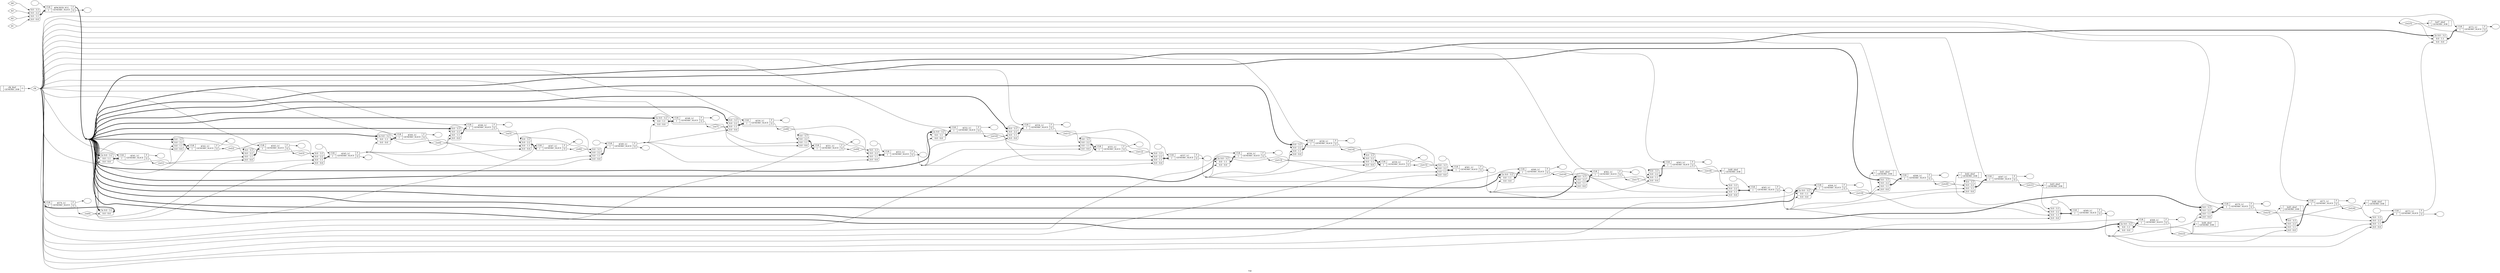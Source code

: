 digraph "top" {
label="top";
rankdir="LR";
remincross=true;
n5 [ shape=diamond, label="ctr[25]", color="black", fontcolor="black" ];
n6 [ shape=diamond, label="ctr[22]", color="black", fontcolor="black" ];
n7 [ shape=diamond, label="ctr[21]", color="black", fontcolor="black" ];
n8 [ shape=diamond, label="ctr[20]", color="black", fontcolor="black" ];
n10 [ shape=diamond, label="ctr[18]", color="black", fontcolor="black" ];
n11 [ shape=diamond, label="ctr[17]", color="black", fontcolor="black" ];
n12 [ shape=diamond, label="ctr[16]", color="black", fontcolor="black" ];
n13 [ shape=diamond, label="ctr[15]", color="black", fontcolor="black" ];
n15 [ shape=diamond, label="ctr[12]", color="black", fontcolor="black" ];
n17 [ shape=diamond, label="ctr[23]", color="black", fontcolor="black" ];
n18 [ shape=diamond, label="ctr[9]", color="black", fontcolor="black" ];
n20 [ shape=diamond, label="ctr[14]", color="black", fontcolor="black" ];
n21 [ shape=diamond, label="ctr[0]", color="black", fontcolor="black" ];
n23 [ shape=diamond, label="ctr[6]", color="black", fontcolor="black" ];
n24 [ shape=diamond, label="ctr[13]", color="black", fontcolor="black" ];
n26 [ shape=diamond, label="ctr[5]", color="black", fontcolor="black" ];
n27 [ shape=diamond, label="ctr[19]", color="black", fontcolor="black" ];
n29 [ shape=diamond, label="ctr[11]", color="black", fontcolor="black" ];
n30 [ shape=diamond, label="ctr[7]", color="black", fontcolor="black" ];
n31 [ shape=diamond, label="clk", color="black", fontcolor="black" ];
n32 [ shape=diamond, label="ctr[1]", color="black", fontcolor="black" ];
n33 [ shape=diamond, label="ctr[24]", color="black", fontcolor="black" ];
n34 [ shape=diamond, label="ctr[2]", color="black", fontcolor="black" ];
n35 [ shape=diamond, label="ctr[3]", color="black", fontcolor="black" ];
n36 [ shape=diamond, label="ctr[10]", color="black", fontcolor="black" ];
n37 [ shape=diamond, label="ctr[8]", color="black", fontcolor="black" ];
n40 [ shape=diamond, label="ctr[4]", color="black", fontcolor="black" ];
v1 [ label="" ];
c45 [ shape=record, label="{{<p41> CLK|<p42> I}|$574_LC\nGENERIC_SLICE|{<p43> F|<p44> Q}}" ];
x0 [ shape=record, style=rounded, label="<s3> 3x 0:0 - 3:1 |<s0> 0:0 - 0:0 " ];
x0:e -> c45:p42:w [arrowhead=odiamond, arrowtail=odiamond, dir=both, color="black", style="setlinewidth(3)", label=""];
v3 [ label="" ];
v4 [ label="" ];
c46 [ shape=record, label="{{<p41> CLK|<p42> I}|$573_LC\nGENERIC_SLICE|{<p43> F|<p44> Q}}" ];
x2 [ shape=record, style=rounded, label="<s3> 0:0 - 3:3 |<s2> 0:0 - 2:2 |<s1> 0:0 - 1:1 |<s0> 0:0 - 0:0 " ];
x2:e -> c46:p42:w [arrowhead=odiamond, arrowtail=odiamond, dir=both, color="black", style="setlinewidth(3)", label=""];
v6 [ label="" ];
c47 [ shape=record, label="{{<p41> CLK|<p42> I}|$572_LC\nGENERIC_SLICE|{<p43> F|<p44> Q}}" ];
x5 [ shape=record, style=rounded, label="<s3> 2x 0:0 - 3:2 |<s1> 0:0 - 1:1 |<s0> 0:0 - 0:0 " ];
x5:e -> c47:p42:w [arrowhead=odiamond, arrowtail=odiamond, dir=both, color="black", style="setlinewidth(3)", label=""];
v8 [ label="" ];
c48 [ shape=record, label="{{<p41> CLK|<p42> I}|$571_LC\nGENERIC_SLICE|{<p43> F|<p44> Q}}" ];
x7 [ shape=record, style=rounded, label="<s3> 0:0 - 3:3 |<s2> 0:0 - 2:2 |<s1> 0:0 - 1:1 |<s0> 0:0 - 0:0 " ];
x7:e -> c48:p42:w [arrowhead=odiamond, arrowtail=odiamond, dir=both, color="black", style="setlinewidth(3)", label=""];
v10 [ label="" ];
c49 [ shape=record, label="{{<p41> CLK|<p42> I}|$562_LC\nGENERIC_SLICE|{<p43> F|<p44> Q}}" ];
x9 [ shape=record, style=rounded, label="<s3> 0:0 - 3:3 |<s2> 0:0 - 2:2 |<s1> 0:0 - 1:1 |<s0> 0:0 - 0:0 " ];
x9:e -> c49:p42:w [arrowhead=odiamond, arrowtail=odiamond, dir=both, color="black", style="setlinewidth(3)", label=""];
v12 [ label="" ];
v13 [ label="" ];
c50 [ shape=record, label="{{<p41> CLK|<p42> I}|$561_LC\nGENERIC_SLICE|{<p43> F|<p44> Q}}" ];
x11 [ shape=record, style=rounded, label="<s3> 0:0 - 3:3 |<s2> 0:0 - 2:2 |<s1> 0:0 - 1:1 |<s0> 0:0 - 0:0 " ];
x11:e -> c50:p42:w [arrowhead=odiamond, arrowtail=odiamond, dir=both, color="black", style="setlinewidth(3)", label=""];
v15 [ label="" ];
c51 [ shape=record, label="{{<p41> CLK|<p42> I}|$560_LC\nGENERIC_SLICE|{<p43> F|<p44> Q}}" ];
x14 [ shape=record, style=rounded, label="<s3> 2x 0:0 - 3:2 |<s1> 0:0 - 1:1 |<s0> 0:0 - 0:0 " ];
x14:e -> c51:p42:w [arrowhead=odiamond, arrowtail=odiamond, dir=both, color="black", style="setlinewidth(3)", label=""];
v17 [ label="" ];
c52 [ shape=record, label="{{<p41> CLK|<p42> I}|$559_LC\nGENERIC_SLICE|{<p43> F|<p44> Q}}" ];
x16 [ shape=record, style=rounded, label="<s3> 0:0 - 3:3 |<s2> 0:0 - 2:2 |<s1> 0:0 - 1:1 |<s0> 0:0 - 0:0 " ];
x16:e -> c52:p42:w [arrowhead=odiamond, arrowtail=odiamond, dir=both, color="black", style="setlinewidth(3)", label=""];
v19 [ label="" ];
c53 [ shape=record, label="{{<p41> CLK|<p42> I}|$558_LC\nGENERIC_SLICE|{<p43> F|<p44> Q}}" ];
x18 [ shape=record, style=rounded, label="<s3> 0:0 - 3:3 |<s2> 0:0 - 2:2 |<s1> 0:0 - 1:1 |<s0> 0:0 - 0:0 " ];
x18:e -> c53:p42:w [arrowhead=odiamond, arrowtail=odiamond, dir=both, color="black", style="setlinewidth(3)", label=""];
v21 [ label="" ];
c54 [ shape=record, label="{{<p41> CLK|<p42> I}|$556_LC\nGENERIC_SLICE|{<p43> F|<p44> Q}}" ];
x20 [ shape=record, style=rounded, label="<s3> 2x 0:0 - 3:2 |<s1> 0:0 - 1:1 |<s0> 0:0 - 0:0 " ];
x20:e -> c54:p42:w [arrowhead=odiamond, arrowtail=odiamond, dir=both, color="black", style="setlinewidth(3)", label=""];
v23 [ label="" ];
c55 [ shape=record, label="{{<p41> CLK|<p42> I}|$555_LC\nGENERIC_SLICE|{<p43> F|<p44> Q}}" ];
x22 [ shape=record, style=rounded, label="<s3> 0:0 - 3:3 |<s2> 0:0 - 2:2 |<s1> 0:0 - 1:1 |<s0> 0:0 - 0:0 " ];
x22:e -> c55:p42:w [arrowhead=odiamond, arrowtail=odiamond, dir=both, color="black", style="setlinewidth(3)", label=""];
v25 [ label="" ];
c56 [ shape=record, label="{{<p41> CLK|<p42> I}|$554_LC\nGENERIC_SLICE|{<p43> F|<p44> Q}}" ];
x24 [ shape=record, style=rounded, label="<s3> 0:0 - 3:3 |<s2> 0:0 - 2:2 |<s1> 0:0 - 1:1 |<s0> 0:0 - 0:0 " ];
x24:e -> c56:p42:w [arrowhead=odiamond, arrowtail=odiamond, dir=both, color="black", style="setlinewidth(3)", label=""];
v27 [ label="" ];
v28 [ label="" ];
c57 [ shape=record, label="{{<p41> CLK|<p42> I}|$553_LC\nGENERIC_SLICE|{<p43> F|<p44> Q}}" ];
x26 [ shape=record, style=rounded, label="<s3> 0:0 - 3:3 |<s2> 0:0 - 2:2 |<s1> 0:0 - 1:1 |<s0> 0:0 - 0:0 " ];
x26:e -> c57:p42:w [arrowhead=odiamond, arrowtail=odiamond, dir=both, color="black", style="setlinewidth(3)", label=""];
v30 [ label="" ];
c58 [ shape=record, label="{{<p41> CLK|<p42> I}|$552_LC\nGENERIC_SLICE|{<p43> F|<p44> Q}}" ];
x29 [ shape=record, style=rounded, label="<s3> 2x 0:0 - 3:2 |<s1> 0:0 - 1:1 |<s0> 0:0 - 0:0 " ];
x29:e -> c58:p42:w [arrowhead=odiamond, arrowtail=odiamond, dir=both, color="black", style="setlinewidth(3)", label=""];
v32 [ label="" ];
c59 [ shape=record, label="{{<p41> CLK|<p42> I}|$551_LC\nGENERIC_SLICE|{<p43> F|<p44> Q}}" ];
x31 [ shape=record, style=rounded, label="<s3> 0:0 - 3:3 |<s2> 0:0 - 2:2 |<s1> 0:0 - 1:1 |<s0> 0:0 - 0:0 " ];
x31:e -> c59:p42:w [arrowhead=odiamond, arrowtail=odiamond, dir=both, color="black", style="setlinewidth(3)", label=""];
v34 [ label="" ];
c60 [ shape=record, label="{{<p41> CLK|<p42> I}|$550_LC\nGENERIC_SLICE|{<p43> F|<p44> Q}}" ];
x33 [ shape=record, style=rounded, label="<s3> 0:0 - 3:3 |<s2> 0:0 - 2:2 |<s1> 0:0 - 1:1 |<s0> 0:0 - 0:0 " ];
x33:e -> c60:p42:w [arrowhead=odiamond, arrowtail=odiamond, dir=both, color="black", style="setlinewidth(3)", label=""];
v36 [ label="" ];
v37 [ label="" ];
c61 [ shape=record, label="{{<p41> CLK|<p42> I}|$549_LC\nGENERIC_SLICE|{<p43> F|<p44> Q}}" ];
x35 [ shape=record, style=rounded, label="<s3> 0:0 - 3:3 |<s2> 0:0 - 2:2 |<s1> 0:0 - 1:1 |<s0> 0:0 - 0:0 " ];
x35:e -> c61:p42:w [arrowhead=odiamond, arrowtail=odiamond, dir=both, color="black", style="setlinewidth(3)", label=""];
v39 [ label="" ];
c62 [ shape=record, label="{{<p41> CLK|<p42> I}|$548_LC\nGENERIC_SLICE|{<p43> F|<p44> Q}}" ];
x38 [ shape=record, style=rounded, label="<s3> 2x 0:0 - 3:2 |<s1> 0:0 - 1:1 |<s0> 0:0 - 0:0 " ];
x38:e -> c62:p42:w [arrowhead=odiamond, arrowtail=odiamond, dir=both, color="black", style="setlinewidth(3)", label=""];
v41 [ label="" ];
c63 [ shape=record, label="{{<p41> CLK|<p42> I}|$547_LC\nGENERIC_SLICE|{<p43> F|<p44> Q}}" ];
x40 [ shape=record, style=rounded, label="<s3> 0:0 - 3:3 |<s2> 0:0 - 2:2 |<s1> 0:0 - 1:1 |<s0> 0:0 - 0:0 " ];
x40:e -> c63:p42:w [arrowhead=odiamond, arrowtail=odiamond, dir=both, color="black", style="setlinewidth(3)", label=""];
v43 [ label="" ];
c64 [ shape=record, label="{{<p41> CLK|<p42> I}|$546_LC\nGENERIC_SLICE|{<p43> F|<p44> Q}}" ];
x42 [ shape=record, style=rounded, label="<s3> 0:0 - 3:3 |<s2> 0:0 - 2:2 |<s1> 0:0 - 1:1 |<s0> 0:0 - 0:0 " ];
x42:e -> c64:p42:w [arrowhead=odiamond, arrowtail=odiamond, dir=both, color="black", style="setlinewidth(3)", label=""];
v45 [ label="" ];
v46 [ label="" ];
c65 [ shape=record, label="{{<p41> CLK|<p42> I}|$545_LC\nGENERIC_SLICE|{<p43> F|<p44> Q}}" ];
x44 [ shape=record, style=rounded, label="<s3> 0:0 - 3:3 |<s2> 0:0 - 2:2 |<s1> 0:0 - 1:1 |<s0> 0:0 - 0:0 " ];
x44:e -> c65:p42:w [arrowhead=odiamond, arrowtail=odiamond, dir=both, color="black", style="setlinewidth(3)", label=""];
v48 [ label="" ];
c66 [ shape=record, label="{{<p41> CLK|<p42> I}|$544_LC\nGENERIC_SLICE|{<p43> F|<p44> Q}}" ];
x47 [ shape=record, style=rounded, label="<s3> 2x 0:0 - 3:2 |<s1> 0:0 - 1:1 |<s0> 0:0 - 0:0 " ];
x47:e -> c66:p42:w [arrowhead=odiamond, arrowtail=odiamond, dir=both, color="black", style="setlinewidth(3)", label=""];
v50 [ label="" ];
c67 [ shape=record, label="{{<p41> CLK|<p42> I}|$543_LC\nGENERIC_SLICE|{<p43> F|<p44> Q}}" ];
x49 [ shape=record, style=rounded, label="<s3> 0:0 - 3:3 |<s2> 0:0 - 2:2 |<s1> 0:0 - 1:1 |<s0> 0:0 - 0:0 " ];
x49:e -> c67:p42:w [arrowhead=odiamond, arrowtail=odiamond, dir=both, color="black", style="setlinewidth(3)", label=""];
v52 [ label="" ];
c68 [ shape=record, label="{{<p41> CLK|<p42> I}|$542_LC\nGENERIC_SLICE|{<p43> F|<p44> Q}}" ];
x51 [ shape=record, style=rounded, label="<s3> 0:0 - 3:3 |<s2> 0:0 - 2:2 |<s1> 0:0 - 1:1 |<s0> 0:0 - 0:0 " ];
x51:e -> c68:p42:w [arrowhead=odiamond, arrowtail=odiamond, dir=both, color="black", style="setlinewidth(3)", label=""];
v54 [ label="" ];
c69 [ shape=record, label="{{<p41> CLK|<p42> I}|$541_LC\nGENERIC_SLICE|{<p43> F|<p44> Q}}" ];
x53 [ shape=record, style=rounded, label="<s3> 2x 0:0 - 3:2 |<s1> 0:0 - 1:1 |<s0> 0:0 - 0:0 " ];
x53:e -> c69:p42:w [arrowhead=odiamond, arrowtail=odiamond, dir=both, color="black", style="setlinewidth(3)", label=""];
v56 [ label="" ];
c70 [ shape=record, label="{{<p41> CLK|<p42> I}|$570_LC\nGENERIC_SLICE|{<p43> F|<p44> Q}}" ];
x55 [ shape=record, style=rounded, label="<s3> 0:0 - 3:3 |<s2> 0:0 - 2:2 |<s1> 0:0 - 1:1 |<s0> 0:0 - 0:0 " ];
x55:e -> c70:p42:w [arrowhead=odiamond, arrowtail=odiamond, dir=both, color="black", style="setlinewidth(3)", label=""];
c71 [ shape=record, label="{{<p42> I}|led7_obuf\nGENERIC_IOB|{}}" ];
v58 [ label="" ];
c72 [ shape=record, label="{{<p41> CLK|<p42> I}|$568_LC\nGENERIC_SLICE|{<p43> F|<p44> Q}}" ];
x57 [ shape=record, style=rounded, label="<s3> 2x 0:0 - 3:2 |<s1> 0:0 - 1:1 |<s0> 0:0 - 0:0 " ];
x57:e -> c72:p42:w [arrowhead=odiamond, arrowtail=odiamond, dir=both, color="black", style="setlinewidth(3)", label=""];
c73 [ shape=record, label="{{<p42> I}|led5_obuf\nGENERIC_IOB|{}}" ];
v60 [ label="" ];
c74 [ shape=record, label="{{<p41> CLK|<p42> I}|$566_LC\nGENERIC_SLICE|{<p43> F|<p44> Q}}" ];
x59 [ shape=record, style=rounded, label="<s3> 0:0 - 3:3 |<s2> 0:0 - 2:2 |<s1> 0:0 - 1:1 |<s0> 0:0 - 0:0 " ];
x59:e -> c74:p42:w [arrowhead=odiamond, arrowtail=odiamond, dir=both, color="black", style="setlinewidth(3)", label=""];
c75 [ shape=record, label="{{<p42> I}|led3_obuf\nGENERIC_IOB|{}}" ];
v62 [ label="" ];
c76 [ shape=record, label="{{<p41> CLK|<p42> I}|$563_LC\nGENERIC_SLICE|{<p43> F|<p44> Q}}" ];
x61 [ shape=record, style=rounded, label="<s3> 0:0 - 3:3 |<s2> 0:0 - 2:2 |<s1> 0:0 - 1:1 |<s0> 0:0 - 0:0 " ];
x61:e -> c76:p42:w [arrowhead=odiamond, arrowtail=odiamond, dir=both, color="black", style="setlinewidth(3)", label=""];
c77 [ shape=record, label="{{<p42> I}|led0_obuf\nGENERIC_IOB|{}}" ];
v64 [ label="" ];
v65 [ label="" ];
c78 [ shape=record, label="{{<p41> CLK|<p42> I}|$557_LC\nGENERIC_SLICE|{<p43> F|<p44> Q}}" ];
x63 [ shape=record, style=rounded, label="<s3> 0:0 - 3:3 |<s2> 0:0 - 2:2 |<s1> 0:0 - 1:1 |<s0> 0:0 - 0:0 " ];
x63:e -> c78:p42:w [arrowhead=odiamond, arrowtail=odiamond, dir=both, color="black", style="setlinewidth(3)", label=""];
c80 [ shape=record, label="{{}|clk_ibuf\nGENERIC_IOB|{<p79> O}}" ];
v67 [ label="" ];
c81 [ shape=record, label="{{<p41> CLK|<p42> I}|$567_LC\nGENERIC_SLICE|{<p43> F|<p44> Q}}" ];
x66 [ shape=record, style=rounded, label="<s3> 0:0 - 3:3 |<s2> 0:0 - 2:2 |<s1> 0:0 - 1:1 |<s0> 0:0 - 0:0 " ];
x66:e -> c81:p42:w [arrowhead=odiamond, arrowtail=odiamond, dir=both, color="black", style="setlinewidth(3)", label=""];
c82 [ shape=record, label="{{<p42> I}|led4_obuf\nGENERIC_IOB|{}}" ];
v69 [ label="" ];
v70 [ label="" ];
c83 [ shape=record, label="{{<p41> CLK|<p42> I}|$565_LC\nGENERIC_SLICE|{<p43> F|<p44> Q}}" ];
x68 [ shape=record, style=rounded, label="<s3> 0:0 - 3:3 |<s2> 0:0 - 2:2 |<s1> 0:0 - 1:1 |<s0> 0:0 - 0:0 " ];
x68:e -> c83:p42:w [arrowhead=odiamond, arrowtail=odiamond, dir=both, color="black", style="setlinewidth(3)", label=""];
c84 [ shape=record, label="{{<p42> I}|led2_obuf\nGENERIC_IOB|{}}" ];
v72 [ label="" ];
v73 [ label="" ];
c85 [ shape=record, label="{{<p41> CLK|<p42> I}|$PACKER_VCC\nGENERIC_SLICE|{<p43> F|<p44> Q}}" ];
x71 [ shape=record, style=rounded, label="<s3> 0:0 - 3:3 |<s2> 0:0 - 2:2 |<s1> 0:0 - 1:1 |<s0> 0:0 - 0:0 " ];
x71:e -> c85:p42:w [arrowhead=odiamond, arrowtail=odiamond, dir=both, color="black", style="setlinewidth(3)", label=""];
v75 [ label="" ];
v76 [ label="" ];
c86 [ shape=record, label="{{<p41> CLK|<p42> I}|$569_LC\nGENERIC_SLICE|{<p43> F|<p44> Q}}" ];
x74 [ shape=record, style=rounded, label="<s3> 0:0 - 3:3 |<s2> 0:0 - 2:2 |<s1> 0:0 - 1:1 |<s0> 0:0 - 0:0 " ];
x74:e -> c86:p42:w [arrowhead=odiamond, arrowtail=odiamond, dir=both, color="black", style="setlinewidth(3)", label=""];
c87 [ shape=record, label="{{<p42> I}|led6_obuf\nGENERIC_IOB|{}}" ];
v78 [ label="" ];
c88 [ shape=record, label="{{<p41> CLK|<p42> I}|$564_LC\nGENERIC_SLICE|{<p43> F|<p44> Q}}" ];
x77 [ shape=record, style=rounded, label="<s3> 2x 0:0 - 3:2 |<s1> 0:0 - 1:1 |<s0> 0:0 - 0:0 " ];
x77:e -> c88:p42:w [arrowhead=odiamond, arrowtail=odiamond, dir=both, color="black", style="setlinewidth(3)", label=""];
c89 [ shape=record, label="{{<p42> I}|led1_obuf\nGENERIC_IOB|{}}" ];
n1 [ shape=diamond, label="$4" ];
n1:e -> x71:s3:w [color="black", label=""];
c76:p44:e -> n10:w [color="black", label=""];
n10:e -> c77:p42:w [color="black", label=""];
n10:e -> x61:s3:w [color="black", label=""];
n10:e -> x68:s3:w [color="black", label=""];
c49:p44:e -> n11:w [color="black", label=""];
n11:e -> x61:s2:w [color="black", label=""];
n11:e -> x68:s2:w [color="black", label=""];
n11:e -> x9:s2:w [color="black", label=""];
c51:p44:e -> n12:w [color="black", label=""];
n12:e -> x14:s1:w [color="black", label=""];
n12:e -> x61:s1:w [color="black", label=""];
n12:e -> x68:s1:w [color="black", label=""];
n12:e -> x9:s1:w [color="black", label=""];
c52:p44:e -> n13:w [color="black", label=""];
n13:e -> x11:s3:w [color="black", label=""];
n13:e -> x16:s3:w [color="black", label=""];
n14 [ shape=point ];
c78:p43:e -> n14:w [color="black", label=""];
n14:e -> x11:s0:w [color="black", label=""];
n14:e -> x16:s0:w [color="black", label=""];
n14:e -> x18:s0:w [color="black", label=""];
n14:e -> x20:s0:w [color="black", label=""];
c55:p44:e -> n15:w [color="black", label=""];
n15:e -> x22:s3:w [color="black", label=""];
n15:e -> x63:s3:w [color="black", label=""];
n16 [ shape=point ];
c57:p43:e -> n16:w [color="black", label=""];
n16:e -> x22:s0:w [color="black", label=""];
n16:e -> x24:s0:w [color="black", label=""];
n16:e -> x29:s0:w [color="black", label=""];
n16:e -> x63:s0:w [color="black", label=""];
c70:p44:e -> n17:w [color="black", label=""];
n17:e -> c73:p42:w [color="black", label=""];
n17:e -> x2:s2:w [color="black", label=""];
n17:e -> x55:s2:w [color="black", label=""];
n17:e -> x7:s2:w [color="black", label=""];
c59:p44:e -> n18:w [color="black", label=""];
n18:e -> x26:s3:w [color="black", label=""];
n18:e -> x31:s3:w [color="black", label=""];
n19 [ shape=point ];
c86:p43:e -> n19:w [color="black", label=""];
n19:e -> x2:s0:w [color="black", label=""];
n19:e -> x55:s0:w [color="black", label=""];
n19:e -> x57:s0:w [color="black", label=""];
n19:e -> x7:s0:w [color="black", label=""];
n2 [ shape=diamond, label="$3" ];
n2:e -> x71:s2:w [color="black", label=""];
c53:p44:e -> n20:w [color="black", label=""];
n20:e -> x11:s2:w [color="black", label=""];
n20:e -> x16:s2:w [color="black", label=""];
n20:e -> x18:s2:w [color="black", label=""];
c45:p44:e -> n21:w [color="black", label=""];
n21:e -> x0:s0:w [color="black", label=""];
n21:e -> x44:s0:w [color="black", label=""];
n21:e -> x49:s0:w [color="black", label=""];
n21:e -> x51:s0:w [color="black", label=""];
n21:e -> x53:s0:w [color="black", label=""];
n22 [ shape=point ];
c61:p43:e -> n22:w [color="black", label=""];
n22:e -> x26:s0:w [color="black", label=""];
n22:e -> x31:s0:w [color="black", label=""];
n22:e -> x33:s0:w [color="black", label=""];
n22:e -> x38:s0:w [color="black", label=""];
c63:p44:e -> n23:w [color="black", label=""];
n23:e -> x35:s3:w [color="black", label=""];
n23:e -> x40:s3:w [color="black", label=""];
c54:p44:e -> n24:w [color="black", label=""];
n24:e -> x11:s1:w [color="black", label=""];
n24:e -> x16:s1:w [color="black", label=""];
n24:e -> x18:s1:w [color="black", label=""];
n24:e -> x20:s1:w [color="black", label=""];
n25 [ shape=point ];
c85:p43:e -> n25:w [color="black", style="setlinewidth(3)", label=""];
n25:e -> x0:s3:w [color="black", style="setlinewidth(3)", label=""];
n25:e -> x14:s3:w [color="black", style="setlinewidth(3)", label=""];
n25:e -> x18:s3:w [color="black", style="setlinewidth(3)", label=""];
n25:e -> x20:s3:w [color="black", style="setlinewidth(3)", label=""];
n25:e -> x24:s3:w [color="black", style="setlinewidth(3)", label=""];
n25:e -> x29:s3:w [color="black", style="setlinewidth(3)", label=""];
n25:e -> x33:s3:w [color="black", style="setlinewidth(3)", label=""];
n25:e -> x38:s3:w [color="black", style="setlinewidth(3)", label=""];
n25:e -> x42:s3:w [color="black", style="setlinewidth(3)", label=""];
n25:e -> x47:s3:w [color="black", style="setlinewidth(3)", label=""];
n25:e -> x51:s3:w [color="black", style="setlinewidth(3)", label=""];
n25:e -> x53:s3:w [color="black", style="setlinewidth(3)", label=""];
n25:e -> x55:s3:w [color="black", style="setlinewidth(3)", label=""];
n25:e -> x57:s3:w [color="black", style="setlinewidth(3)", label=""];
n25:e -> x59:s3:w [color="black", style="setlinewidth(3)", label=""];
n25:e -> x5:s3:w [color="black", style="setlinewidth(3)", label=""];
n25:e -> x77:s3:w [color="black", style="setlinewidth(3)", label=""];
n25:e -> x9:s3:w [color="black", style="setlinewidth(3)", label=""];
c64:p44:e -> n26:w [color="black", label=""];
n26:e -> x35:s2:w [color="black", label=""];
n26:e -> x40:s2:w [color="black", label=""];
n26:e -> x42:s2:w [color="black", label=""];
c88:p44:e -> n27:w [color="black", label=""];
n27:e -> c89:p42:w [color="black", label=""];
n27:e -> x59:s1:w [color="black", label=""];
n27:e -> x66:s1:w [color="black", label=""];
n27:e -> x74:s1:w [color="black", label=""];
n27:e -> x77:s1:w [color="black", label=""];
c46:p43:e -> x5:s0:w [color="black", label=""];
c56:p44:e -> n29:w [color="black", label=""];
n29:e -> x22:s2:w [color="black", label=""];
n29:e -> x24:s2:w [color="black", label=""];
n29:e -> x63:s2:w [color="black", label=""];
n3 [ shape=diamond, label="$2" ];
n3:e -> x71:s1:w [color="black", label=""];
c62:p44:e -> n30:w [color="black", label=""];
n30:e -> x26:s1:w [color="black", label=""];
n30:e -> x31:s1:w [color="black", label=""];
n30:e -> x33:s1:w [color="black", label=""];
n30:e -> x38:s1:w [color="black", label=""];
c80:p79:e -> n31:w [color="black", label=""];
n31:e -> c45:p41:w [color="black", label=""];
n31:e -> c47:p41:w [color="black", label=""];
n31:e -> c48:p41:w [color="black", label=""];
n31:e -> c49:p41:w [color="black", label=""];
n31:e -> c51:p41:w [color="black", label=""];
n31:e -> c52:p41:w [color="black", label=""];
n31:e -> c53:p41:w [color="black", label=""];
n31:e -> c54:p41:w [color="black", label=""];
n31:e -> c55:p41:w [color="black", label=""];
n31:e -> c56:p41:w [color="black", label=""];
n31:e -> c58:p41:w [color="black", label=""];
n31:e -> c59:p41:w [color="black", label=""];
n31:e -> c60:p41:w [color="black", label=""];
n31:e -> c62:p41:w [color="black", label=""];
n31:e -> c63:p41:w [color="black", label=""];
n31:e -> c64:p41:w [color="black", label=""];
n31:e -> c66:p41:w [color="black", label=""];
n31:e -> c67:p41:w [color="black", label=""];
n31:e -> c68:p41:w [color="black", label=""];
n31:e -> c69:p41:w [color="black", label=""];
n31:e -> c70:p41:w [color="black", label=""];
n31:e -> c72:p41:w [color="black", label=""];
n31:e -> c74:p41:w [color="black", label=""];
n31:e -> c76:p41:w [color="black", label=""];
n31:e -> c81:p41:w [color="black", label=""];
n31:e -> c88:p41:w [color="black", label=""];
c69:p44:e -> n32:w [color="black", label=""];
n32:e -> x44:s1:w [color="black", label=""];
n32:e -> x49:s1:w [color="black", label=""];
n32:e -> x51:s1:w [color="black", label=""];
n32:e -> x53:s1:w [color="black", label=""];
c48:p44:e -> n33:w [color="black", label=""];
n33:e -> c87:p42:w [color="black", label=""];
n33:e -> x2:s3:w [color="black", label=""];
n33:e -> x7:s3:w [color="black", label=""];
c68:p44:e -> n34:w [color="black", label=""];
n34:e -> x44:s2:w [color="black", label=""];
n34:e -> x49:s2:w [color="black", label=""];
n34:e -> x51:s2:w [color="black", label=""];
c67:p44:e -> n35:w [color="black", label=""];
n35:e -> x44:s3:w [color="black", label=""];
n35:e -> x49:s3:w [color="black", label=""];
c58:p44:e -> n36:w [color="black", label=""];
n36:e -> x22:s1:w [color="black", label=""];
n36:e -> x24:s1:w [color="black", label=""];
n36:e -> x29:s1:w [color="black", label=""];
n36:e -> x63:s1:w [color="black", label=""];
c60:p44:e -> n37:w [color="black", label=""];
n37:e -> x26:s2:w [color="black", label=""];
n37:e -> x31:s2:w [color="black", label=""];
n37:e -> x33:s2:w [color="black", label=""];
n38 [ shape=point ];
c50:p43:e -> n38:w [color="black", label=""];
n38:e -> x14:s0:w [color="black", label=""];
n38:e -> x61:s0:w [color="black", label=""];
n38:e -> x68:s0:w [color="black", label=""];
n38:e -> x9:s0:w [color="black", label=""];
n39 [ shape=point ];
c65:p43:e -> n39:w [color="black", label=""];
n39:e -> x35:s0:w [color="black", label=""];
n39:e -> x40:s0:w [color="black", label=""];
n39:e -> x42:s0:w [color="black", label=""];
n39:e -> x47:s0:w [color="black", label=""];
n4 [ shape=diamond, label="$1" ];
n4:e -> x71:s0:w [color="black", label=""];
c66:p44:e -> n40:w [color="black", label=""];
n40:e -> x35:s1:w [color="black", label=""];
n40:e -> x40:s1:w [color="black", label=""];
n40:e -> x42:s1:w [color="black", label=""];
n40:e -> x47:s1:w [color="black", label=""];
c47:p44:e -> n5:w [color="black", label=""];
n5:e -> c71:p42:w [color="black", label=""];
n5:e -> x5:s1:w [color="black", label=""];
c72:p44:e -> n6:w [color="black", label=""];
n6:e -> c82:p42:w [color="black", label=""];
n6:e -> x2:s1:w [color="black", label=""];
n6:e -> x55:s1:w [color="black", label=""];
n6:e -> x57:s1:w [color="black", label=""];
n6:e -> x7:s1:w [color="black", label=""];
c81:p44:e -> n7:w [color="black", label=""];
n7:e -> c75:p42:w [color="black", label=""];
n7:e -> x66:s3:w [color="black", label=""];
n7:e -> x74:s3:w [color="black", label=""];
c74:p44:e -> n8:w [color="black", label=""];
n8:e -> c84:p42:w [color="black", label=""];
n8:e -> x59:s2:w [color="black", label=""];
n8:e -> x66:s2:w [color="black", label=""];
n8:e -> x74:s2:w [color="black", label=""];
n9 [ shape=point ];
c83:p43:e -> n9:w [color="black", label=""];
n9:e -> x59:s0:w [color="black", label=""];
n9:e -> x66:s0:w [color="black", label=""];
n9:e -> x74:s0:w [color="black", label=""];
n9:e -> x77:s0:w [color="black", label=""];
c45:p43:e -> v1:w [color="black", label=""];
c49:p43:e -> v10:w [color="black", label=""];
v12:e -> c50:p41:w [color="black", label=""];
c50:p44:e -> v13:w [color="black", label=""];
c51:p43:e -> v15:w [color="black", label=""];
c52:p43:e -> v17:w [color="black", label=""];
c53:p43:e -> v19:w [color="black", label=""];
c54:p43:e -> v21:w [color="black", label=""];
c55:p43:e -> v23:w [color="black", label=""];
c56:p43:e -> v25:w [color="black", label=""];
v27:e -> c57:p41:w [color="black", label=""];
c57:p44:e -> v28:w [color="black", label=""];
v3:e -> c46:p41:w [color="black", label=""];
c58:p43:e -> v30:w [color="black", label=""];
c59:p43:e -> v32:w [color="black", label=""];
c60:p43:e -> v34:w [color="black", label=""];
v36:e -> c61:p41:w [color="black", label=""];
c61:p44:e -> v37:w [color="black", label=""];
c62:p43:e -> v39:w [color="black", label=""];
c46:p44:e -> v4:w [color="black", label=""];
c63:p43:e -> v41:w [color="black", label=""];
c64:p43:e -> v43:w [color="black", label=""];
v45:e -> c65:p41:w [color="black", label=""];
c65:p44:e -> v46:w [color="black", label=""];
c66:p43:e -> v48:w [color="black", label=""];
c67:p43:e -> v50:w [color="black", label=""];
c68:p43:e -> v52:w [color="black", label=""];
c69:p43:e -> v54:w [color="black", label=""];
c70:p43:e -> v56:w [color="black", label=""];
c72:p43:e -> v58:w [color="black", label=""];
c47:p43:e -> v6:w [color="black", label=""];
c74:p43:e -> v60:w [color="black", label=""];
c76:p43:e -> v62:w [color="black", label=""];
v64:e -> c78:p41:w [color="black", label=""];
c78:p44:e -> v65:w [color="black", label=""];
c81:p43:e -> v67:w [color="black", label=""];
v69:e -> c83:p41:w [color="black", label=""];
c83:p44:e -> v70:w [color="black", label=""];
v72:e -> c85:p41:w [color="black", label=""];
c85:p44:e -> v73:w [color="black", label=""];
v75:e -> c86:p41:w [color="black", label=""];
c86:p44:e -> v76:w [color="black", label=""];
c88:p43:e -> v78:w [color="black", label=""];
c48:p43:e -> v8:w [color="black", label=""];
}
